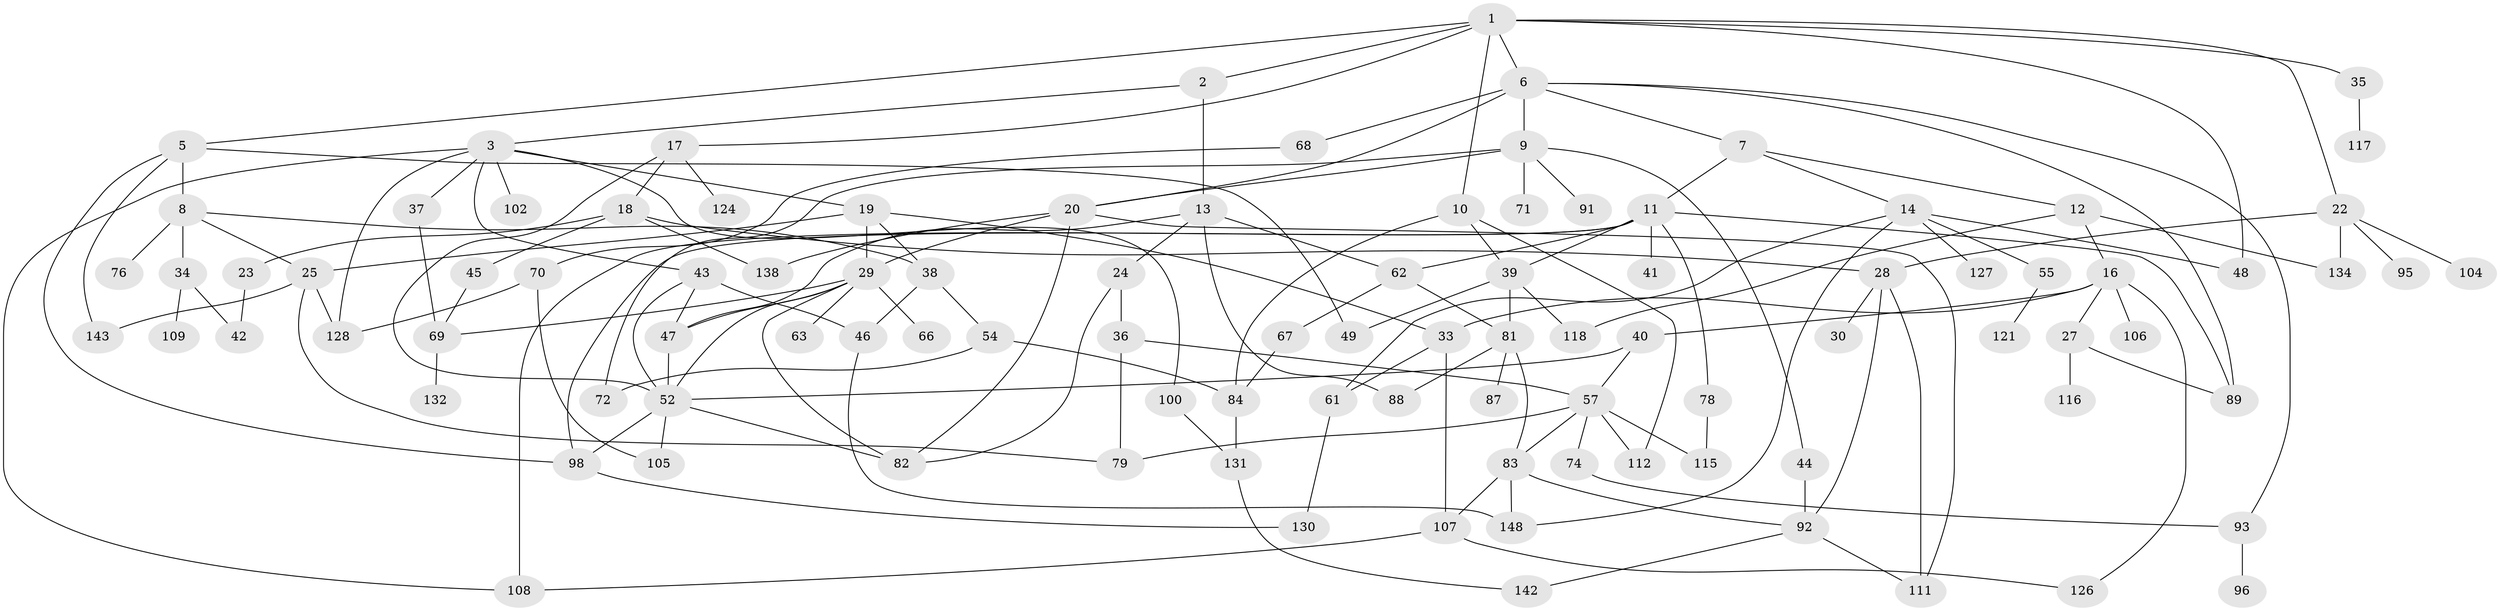 // Generated by graph-tools (version 1.1) at 2025/51/02/27/25 19:51:38]
// undirected, 101 vertices, 160 edges
graph export_dot {
graph [start="1"]
  node [color=gray90,style=filled];
  1 [super="+4"];
  2 [super="+120"];
  3 [super="+15"];
  5 [super="+135"];
  6 [super="+65"];
  7;
  8 [super="+97"];
  9 [super="+21"];
  10;
  11 [super="+75"];
  12 [super="+90"];
  13 [super="+58"];
  14 [super="+146"];
  16 [super="+144"];
  17 [super="+31"];
  18 [super="+123"];
  19 [super="+26"];
  20 [super="+129"];
  22;
  23;
  24;
  25 [super="+51"];
  27 [super="+53"];
  28 [super="+103"];
  29 [super="+50"];
  30 [super="+32"];
  33;
  34 [super="+101"];
  35;
  36;
  37 [super="+99"];
  38 [super="+60"];
  39 [super="+94"];
  40;
  41 [super="+80"];
  42;
  43 [super="+119"];
  44;
  45 [super="+137"];
  46 [super="+133"];
  47 [super="+59"];
  48;
  49;
  52 [super="+145"];
  54 [super="+64"];
  55 [super="+56"];
  57 [super="+73"];
  61;
  62 [super="+136"];
  63;
  66;
  67;
  68 [super="+114"];
  69 [super="+77"];
  70 [super="+85"];
  71;
  72;
  74;
  76;
  78;
  79 [super="+139"];
  81;
  82 [super="+110"];
  83 [super="+86"];
  84;
  87;
  88;
  89 [super="+140"];
  91;
  92 [super="+141"];
  93 [super="+113"];
  95;
  96;
  98 [super="+125"];
  100;
  102;
  104;
  105;
  106;
  107;
  108;
  109;
  111;
  112;
  115 [super="+122"];
  116;
  117;
  118;
  121;
  124;
  126;
  127;
  128;
  130;
  131;
  132;
  134 [super="+147"];
  138;
  142;
  143;
  148;
  1 -- 2;
  1 -- 5;
  1 -- 6;
  1 -- 22;
  1 -- 35;
  1 -- 48;
  1 -- 10;
  1 -- 17;
  2 -- 3;
  2 -- 13;
  3 -- 37;
  3 -- 43;
  3 -- 102;
  3 -- 128;
  3 -- 108;
  3 -- 19;
  3 -- 100;
  5 -- 8;
  5 -- 49;
  5 -- 143;
  5 -- 98;
  6 -- 7;
  6 -- 9;
  6 -- 20;
  6 -- 93;
  6 -- 68;
  6 -- 89;
  7 -- 11;
  7 -- 12;
  7 -- 14;
  8 -- 25;
  8 -- 34 [weight=2];
  8 -- 76 [weight=2];
  8 -- 38;
  9 -- 91;
  9 -- 72;
  9 -- 20;
  9 -- 44;
  9 -- 71;
  10 -- 39;
  10 -- 112;
  10 -- 84;
  11 -- 41;
  11 -- 62;
  11 -- 78;
  11 -- 89;
  11 -- 98;
  11 -- 108;
  11 -- 39;
  12 -- 16;
  12 -- 118;
  12 -- 134;
  13 -- 24;
  13 -- 88;
  13 -- 62;
  13 -- 47;
  14 -- 48;
  14 -- 55;
  14 -- 127;
  14 -- 148;
  14 -- 61;
  16 -- 27;
  16 -- 33;
  16 -- 40;
  16 -- 106;
  16 -- 126;
  17 -- 18;
  17 -- 124;
  17 -- 52;
  18 -- 23;
  18 -- 45;
  18 -- 138;
  18 -- 28;
  19 -- 25;
  19 -- 33;
  19 -- 29;
  19 -- 38;
  20 -- 138;
  20 -- 82;
  20 -- 111;
  20 -- 29;
  22 -- 28;
  22 -- 95;
  22 -- 104;
  22 -- 134;
  23 -- 42;
  24 -- 36;
  24 -- 82;
  25 -- 128;
  25 -- 79;
  25 -- 143;
  27 -- 89;
  27 -- 116;
  28 -- 30;
  28 -- 111;
  28 -- 92;
  29 -- 82;
  29 -- 69;
  29 -- 66;
  29 -- 63;
  29 -- 47;
  29 -- 52;
  33 -- 61;
  33 -- 107;
  34 -- 42;
  34 -- 109;
  35 -- 117;
  36 -- 79;
  36 -- 57;
  37 -- 69;
  38 -- 54;
  38 -- 46;
  39 -- 49;
  39 -- 81;
  39 -- 118;
  40 -- 52;
  40 -- 57;
  43 -- 46;
  43 -- 47;
  43 -- 52;
  44 -- 92;
  45 -- 69;
  46 -- 148;
  47 -- 52;
  52 -- 82;
  52 -- 105;
  52 -- 98;
  54 -- 84;
  54 -- 72;
  55 -- 121;
  57 -- 74;
  57 -- 83;
  57 -- 115;
  57 -- 112;
  57 -- 79;
  61 -- 130;
  62 -- 67;
  62 -- 81;
  67 -- 84;
  68 -- 70;
  69 -- 132;
  70 -- 105;
  70 -- 128;
  74 -- 93;
  78 -- 115;
  81 -- 87;
  81 -- 88;
  81 -- 83;
  83 -- 107;
  83 -- 148;
  83 -- 92;
  84 -- 131;
  92 -- 111;
  92 -- 142;
  93 -- 96;
  98 -- 130;
  100 -- 131;
  107 -- 108;
  107 -- 126;
  131 -- 142;
}

